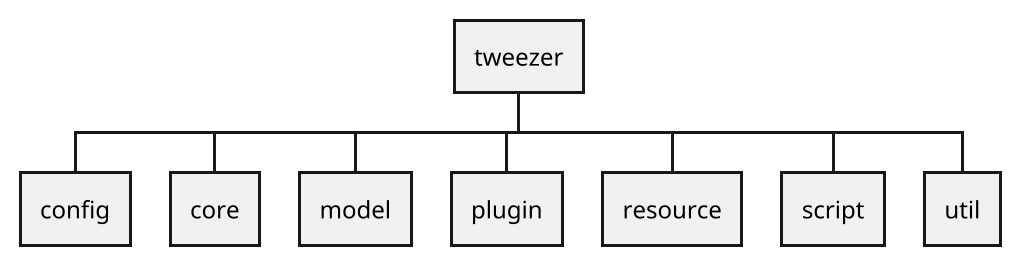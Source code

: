 @startwbs arch
scale 2
* tweezer
** config
** core
** model
** plugin
** resource
** script
** util
@endwbs